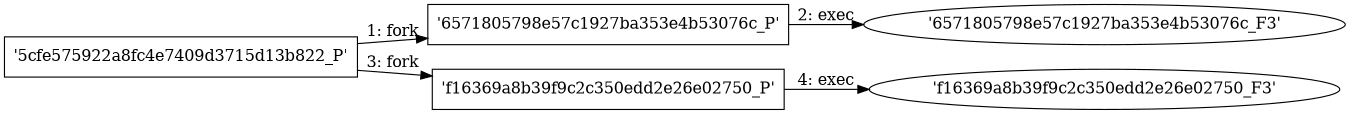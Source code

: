 digraph "D:\Learning\Paper\apt\基于CTI的攻击预警\Dataset\攻击图\ASGfromALLCTI\Managing risk in today’s IoT landscape not a one-and-done.dot" {
rankdir="LR"
size="9"
fixedsize="false"
splines="true"
nodesep=0.3
ranksep=0
fontsize=10
overlap="scalexy"
engine= "neato"
	"'5cfe575922a8fc4e7409d3715d13b822_P'" [node_type=Process shape=box]
	"'6571805798e57c1927ba353e4b53076c_P'" [node_type=Process shape=box]
	"'5cfe575922a8fc4e7409d3715d13b822_P'" -> "'6571805798e57c1927ba353e4b53076c_P'" [label="1: fork"]
	"'6571805798e57c1927ba353e4b53076c_P'" [node_type=Process shape=box]
	"'6571805798e57c1927ba353e4b53076c_F3'" [node_type=File shape=ellipse]
	"'6571805798e57c1927ba353e4b53076c_P'" -> "'6571805798e57c1927ba353e4b53076c_F3'" [label="2: exec"]
	"'5cfe575922a8fc4e7409d3715d13b822_P'" [node_type=Process shape=box]
	"'f16369a8b39f9c2c350edd2e26e02750_P'" [node_type=Process shape=box]
	"'5cfe575922a8fc4e7409d3715d13b822_P'" -> "'f16369a8b39f9c2c350edd2e26e02750_P'" [label="3: fork"]
	"'f16369a8b39f9c2c350edd2e26e02750_P'" [node_type=Process shape=box]
	"'f16369a8b39f9c2c350edd2e26e02750_F3'" [node_type=File shape=ellipse]
	"'f16369a8b39f9c2c350edd2e26e02750_P'" -> "'f16369a8b39f9c2c350edd2e26e02750_F3'" [label="4: exec"]
}
